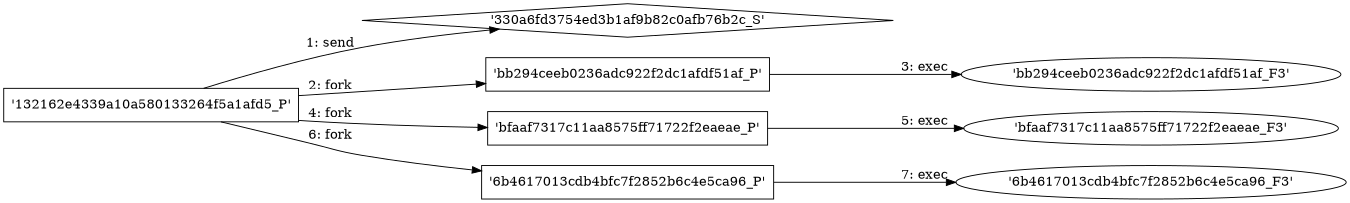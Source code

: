 digraph "D:\Learning\Paper\apt\基于CTI的攻击预警\Dataset\攻击图\ASGfromALLCTI\VirusTotal for Android.dot" {
rankdir="LR"
size="9"
fixedsize="false"
splines="true"
nodesep=0.3
ranksep=0
fontsize=10
overlap="scalexy"
engine= "neato"
	"'330a6fd3754ed3b1af9b82c0afb76b2c_S'" [node_type=Socket shape=diamond]
	"'132162e4339a10a580133264f5a1afd5_P'" [node_type=Process shape=box]
	"'132162e4339a10a580133264f5a1afd5_P'" -> "'330a6fd3754ed3b1af9b82c0afb76b2c_S'" [label="1: send"]
	"'132162e4339a10a580133264f5a1afd5_P'" [node_type=Process shape=box]
	"'bb294ceeb0236adc922f2dc1afdf51af_P'" [node_type=Process shape=box]
	"'132162e4339a10a580133264f5a1afd5_P'" -> "'bb294ceeb0236adc922f2dc1afdf51af_P'" [label="2: fork"]
	"'bb294ceeb0236adc922f2dc1afdf51af_P'" [node_type=Process shape=box]
	"'bb294ceeb0236adc922f2dc1afdf51af_F3'" [node_type=File shape=ellipse]
	"'bb294ceeb0236adc922f2dc1afdf51af_P'" -> "'bb294ceeb0236adc922f2dc1afdf51af_F3'" [label="3: exec"]
	"'132162e4339a10a580133264f5a1afd5_P'" [node_type=Process shape=box]
	"'bfaaf7317c11aa8575ff71722f2eaeae_P'" [node_type=Process shape=box]
	"'132162e4339a10a580133264f5a1afd5_P'" -> "'bfaaf7317c11aa8575ff71722f2eaeae_P'" [label="4: fork"]
	"'bfaaf7317c11aa8575ff71722f2eaeae_P'" [node_type=Process shape=box]
	"'bfaaf7317c11aa8575ff71722f2eaeae_F3'" [node_type=File shape=ellipse]
	"'bfaaf7317c11aa8575ff71722f2eaeae_P'" -> "'bfaaf7317c11aa8575ff71722f2eaeae_F3'" [label="5: exec"]
	"'132162e4339a10a580133264f5a1afd5_P'" [node_type=Process shape=box]
	"'6b4617013cdb4bfc7f2852b6c4e5ca96_P'" [node_type=Process shape=box]
	"'132162e4339a10a580133264f5a1afd5_P'" -> "'6b4617013cdb4bfc7f2852b6c4e5ca96_P'" [label="6: fork"]
	"'6b4617013cdb4bfc7f2852b6c4e5ca96_P'" [node_type=Process shape=box]
	"'6b4617013cdb4bfc7f2852b6c4e5ca96_F3'" [node_type=File shape=ellipse]
	"'6b4617013cdb4bfc7f2852b6c4e5ca96_P'" -> "'6b4617013cdb4bfc7f2852b6c4e5ca96_F3'" [label="7: exec"]
}
